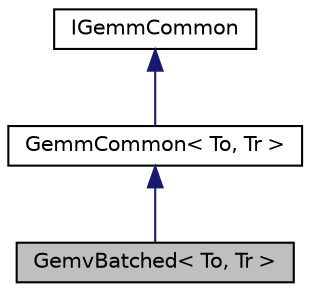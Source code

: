 digraph "GemvBatched&lt; To, Tr &gt;"
{
 // LATEX_PDF_SIZE
  edge [fontname="Helvetica",fontsize="10",labelfontname="Helvetica",labelfontsize="10"];
  node [fontname="Helvetica",fontsize="10",shape=record];
  Node1 [label="GemvBatched\< To, Tr \>",height=0.2,width=0.4,color="black", fillcolor="grey75", style="filled", fontcolor="black",tooltip=" "];
  Node2 -> Node1 [dir="back",color="midnightblue",fontsize="10",style="solid",fontname="Helvetica"];
  Node2 [label="GemmCommon\< To, Tr \>",height=0.2,width=0.4,color="black", fillcolor="white", style="filled",URL="$classarm__gemm_1_1_gemm_common.xhtml",tooltip=" "];
  Node3 -> Node2 [dir="back",color="midnightblue",fontsize="10",style="solid",fontname="Helvetica"];
  Node3 [label="IGemmCommon",height=0.2,width=0.4,color="black", fillcolor="white", style="filled",URL="$classarm__gemm_1_1_i_gemm_common.xhtml",tooltip=" "];
}
